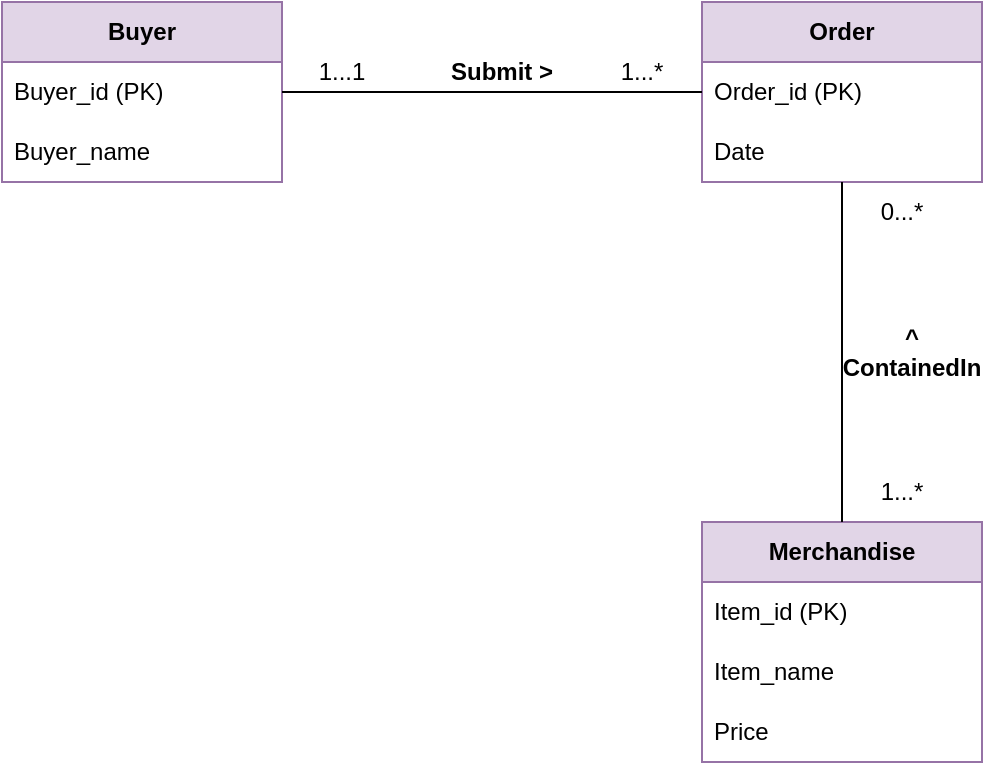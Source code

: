 <mxfile version="21.7.5" type="device">
  <diagram name="Page-1" id="E50CSZMdxAtPL1zs4KSC">
    <mxGraphModel dx="951" dy="549" grid="1" gridSize="10" guides="1" tooltips="1" connect="1" arrows="1" fold="1" page="1" pageScale="1" pageWidth="850" pageHeight="1100" math="0" shadow="0">
      <root>
        <mxCell id="0" />
        <mxCell id="1" parent="0" />
        <mxCell id="c6ijmN8ge5vf8TFW74_2-1" value="&lt;b&gt;Order&lt;/b&gt;" style="swimlane;fontStyle=0;childLayout=stackLayout;horizontal=1;startSize=30;horizontalStack=0;resizeParent=1;resizeParentMax=0;resizeLast=0;collapsible=1;marginBottom=0;whiteSpace=wrap;html=1;fillColor=#e1d5e7;strokeColor=#9673a6;" parent="1" vertex="1">
          <mxGeometry x="410" y="40" width="140" height="90" as="geometry" />
        </mxCell>
        <mxCell id="c6ijmN8ge5vf8TFW74_2-2" value="Order_id (PK)" style="text;strokeColor=none;fillColor=none;align=left;verticalAlign=middle;spacingLeft=4;spacingRight=4;overflow=hidden;points=[[0,0.5],[1,0.5]];portConstraint=eastwest;rotatable=0;whiteSpace=wrap;html=1;" parent="c6ijmN8ge5vf8TFW74_2-1" vertex="1">
          <mxGeometry y="30" width="140" height="30" as="geometry" />
        </mxCell>
        <mxCell id="c6ijmN8ge5vf8TFW74_2-3" value="Date&amp;nbsp;" style="text;strokeColor=none;fillColor=none;align=left;verticalAlign=middle;spacingLeft=4;spacingRight=4;overflow=hidden;points=[[0,0.5],[1,0.5]];portConstraint=eastwest;rotatable=0;whiteSpace=wrap;html=1;" parent="c6ijmN8ge5vf8TFW74_2-1" vertex="1">
          <mxGeometry y="60" width="140" height="30" as="geometry" />
        </mxCell>
        <mxCell id="c6ijmN8ge5vf8TFW74_2-5" value="&lt;b&gt;Buyer&lt;/b&gt;" style="swimlane;fontStyle=0;childLayout=stackLayout;horizontal=1;startSize=30;horizontalStack=0;resizeParent=1;resizeParentMax=0;resizeLast=0;collapsible=1;marginBottom=0;whiteSpace=wrap;html=1;fillColor=#e1d5e7;strokeColor=#9673a6;" parent="1" vertex="1">
          <mxGeometry x="60" y="40" width="140" height="90" as="geometry" />
        </mxCell>
        <mxCell id="c6ijmN8ge5vf8TFW74_2-6" value="Buyer_id (PK)" style="text;strokeColor=none;fillColor=none;align=left;verticalAlign=middle;spacingLeft=4;spacingRight=4;overflow=hidden;points=[[0,0.5],[1,0.5]];portConstraint=eastwest;rotatable=0;whiteSpace=wrap;html=1;" parent="c6ijmN8ge5vf8TFW74_2-5" vertex="1">
          <mxGeometry y="30" width="140" height="30" as="geometry" />
        </mxCell>
        <mxCell id="c6ijmN8ge5vf8TFW74_2-7" value="Buyer_name" style="text;strokeColor=none;fillColor=none;align=left;verticalAlign=middle;spacingLeft=4;spacingRight=4;overflow=hidden;points=[[0,0.5],[1,0.5]];portConstraint=eastwest;rotatable=0;whiteSpace=wrap;html=1;" parent="c6ijmN8ge5vf8TFW74_2-5" vertex="1">
          <mxGeometry y="60" width="140" height="30" as="geometry" />
        </mxCell>
        <mxCell id="c6ijmN8ge5vf8TFW74_2-19" value="" style="endArrow=none;html=1;rounded=0;exitX=0;exitY=0.5;exitDx=0;exitDy=0;entryX=1;entryY=0.5;entryDx=0;entryDy=0;" parent="1" source="c6ijmN8ge5vf8TFW74_2-2" target="c6ijmN8ge5vf8TFW74_2-6" edge="1">
          <mxGeometry width="50" height="50" relative="1" as="geometry">
            <mxPoint x="200" y="150" as="sourcePoint" />
            <mxPoint x="550" y="85" as="targetPoint" />
          </mxGeometry>
        </mxCell>
        <mxCell id="c6ijmN8ge5vf8TFW74_2-21" value="1...1" style="text;html=1;strokeColor=none;fillColor=none;align=center;verticalAlign=middle;whiteSpace=wrap;rounded=0;" parent="1" vertex="1">
          <mxGeometry x="200" y="60" width="60" height="30" as="geometry" />
        </mxCell>
        <mxCell id="c6ijmN8ge5vf8TFW74_2-22" value="1...*" style="text;html=1;strokeColor=none;fillColor=none;align=center;verticalAlign=middle;whiteSpace=wrap;rounded=0;" parent="1" vertex="1">
          <mxGeometry x="350" y="60" width="60" height="30" as="geometry" />
        </mxCell>
        <mxCell id="c6ijmN8ge5vf8TFW74_2-23" value="&lt;b&gt;Submit &amp;gt;&lt;/b&gt;" style="text;html=1;strokeColor=none;fillColor=none;align=center;verticalAlign=middle;whiteSpace=wrap;rounded=0;" parent="1" vertex="1">
          <mxGeometry x="280" y="60" width="60" height="30" as="geometry" />
        </mxCell>
        <mxCell id="c6ijmN8ge5vf8TFW74_2-26" value="&lt;b&gt;Merchandise&lt;/b&gt;" style="swimlane;fontStyle=0;childLayout=stackLayout;horizontal=1;startSize=30;horizontalStack=0;resizeParent=1;resizeParentMax=0;resizeLast=0;collapsible=1;marginBottom=0;whiteSpace=wrap;html=1;fillColor=#e1d5e7;strokeColor=#9673a6;" parent="1" vertex="1">
          <mxGeometry x="410" y="300" width="140" height="120" as="geometry" />
        </mxCell>
        <mxCell id="c6ijmN8ge5vf8TFW74_2-27" value="Item_id (PK)" style="text;strokeColor=none;fillColor=none;align=left;verticalAlign=middle;spacingLeft=4;spacingRight=4;overflow=hidden;points=[[0,0.5],[1,0.5]];portConstraint=eastwest;rotatable=0;whiteSpace=wrap;html=1;" parent="c6ijmN8ge5vf8TFW74_2-26" vertex="1">
          <mxGeometry y="30" width="140" height="30" as="geometry" />
        </mxCell>
        <mxCell id="c6ijmN8ge5vf8TFW74_2-28" value="Item_name" style="text;strokeColor=none;fillColor=none;align=left;verticalAlign=middle;spacingLeft=4;spacingRight=4;overflow=hidden;points=[[0,0.5],[1,0.5]];portConstraint=eastwest;rotatable=0;whiteSpace=wrap;html=1;" parent="c6ijmN8ge5vf8TFW74_2-26" vertex="1">
          <mxGeometry y="60" width="140" height="30" as="geometry" />
        </mxCell>
        <mxCell id="c6ijmN8ge5vf8TFW74_2-29" value="Price" style="text;strokeColor=none;fillColor=none;align=left;verticalAlign=middle;spacingLeft=4;spacingRight=4;overflow=hidden;points=[[0,0.5],[1,0.5]];portConstraint=eastwest;rotatable=0;whiteSpace=wrap;html=1;" parent="c6ijmN8ge5vf8TFW74_2-26" vertex="1">
          <mxGeometry y="90" width="140" height="30" as="geometry" />
        </mxCell>
        <mxCell id="RfEFESqkEfPWaWaHrOPM-1" value="" style="endArrow=none;html=1;rounded=0;entryX=0.5;entryY=0;entryDx=0;entryDy=0;" parent="1" target="c6ijmN8ge5vf8TFW74_2-26" edge="1">
          <mxGeometry width="50" height="50" relative="1" as="geometry">
            <mxPoint x="480" y="130" as="sourcePoint" />
            <mxPoint x="215" y="180" as="targetPoint" />
          </mxGeometry>
        </mxCell>
        <mxCell id="RfEFESqkEfPWaWaHrOPM-2" value="0...*" style="text;html=1;strokeColor=none;fillColor=none;align=center;verticalAlign=middle;whiteSpace=wrap;rounded=0;" parent="1" vertex="1">
          <mxGeometry x="480" y="130" width="60" height="30" as="geometry" />
        </mxCell>
        <mxCell id="RfEFESqkEfPWaWaHrOPM-3" value="1...*" style="text;html=1;strokeColor=none;fillColor=none;align=center;verticalAlign=middle;whiteSpace=wrap;rounded=0;" parent="1" vertex="1">
          <mxGeometry x="480" y="270" width="60" height="30" as="geometry" />
        </mxCell>
        <mxCell id="RfEFESqkEfPWaWaHrOPM-4" style="edgeStyle=orthogonalEdgeStyle;rounded=0;orthogonalLoop=1;jettySize=auto;html=1;exitX=0.5;exitY=1;exitDx=0;exitDy=0;" parent="1" source="c6ijmN8ge5vf8TFW74_2-22" target="c6ijmN8ge5vf8TFW74_2-22" edge="1">
          <mxGeometry relative="1" as="geometry" />
        </mxCell>
        <mxCell id="RfEFESqkEfPWaWaHrOPM-5" value="&lt;b&gt;^&lt;br&gt;ContainedIn&lt;/b&gt;" style="text;html=1;strokeColor=none;fillColor=none;align=center;verticalAlign=middle;whiteSpace=wrap;rounded=0;" parent="1" vertex="1">
          <mxGeometry x="480" y="200" width="70" height="30" as="geometry" />
        </mxCell>
      </root>
    </mxGraphModel>
  </diagram>
</mxfile>
